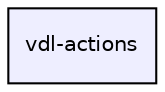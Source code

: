 digraph "vdl-actions" {
  compound=true
  node [ fontsize="10", fontname="Helvetica"];
  edge [ labelfontsize="10", labelfontname="Helvetica"];
  dir_67b9e2f2fe84188ba20f355265d6130e [shape=box, label="vdl-actions", style="filled", fillcolor="#eeeeff", pencolor="black", URL="dir_67b9e2f2fe84188ba20f355265d6130e.html"];
}
